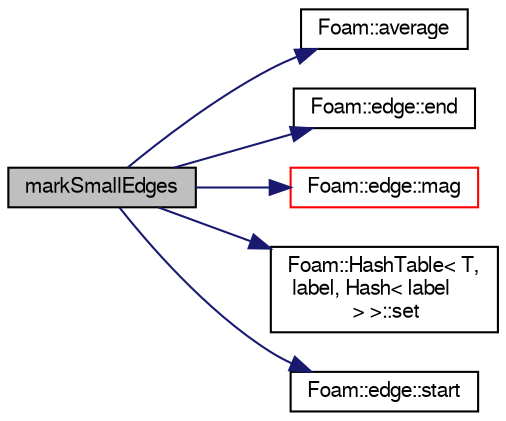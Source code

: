 digraph "markSmallEdges"
{
  bgcolor="transparent";
  edge [fontname="FreeSans",fontsize="10",labelfontname="FreeSans",labelfontsize="10"];
  node [fontname="FreeSans",fontsize="10",shape=record];
  rankdir="LR";
  Node1 [label="markSmallEdges",height=0.2,width=0.4,color="black", fillcolor="grey75", style="filled" fontcolor="black"];
  Node1 -> Node2 [color="midnightblue",fontsize="10",style="solid",fontname="FreeSans"];
  Node2 [label="Foam::average",height=0.2,width=0.4,color="black",URL="$a10237.html#a5a041ffab192e0ee23f9062c8f541068"];
  Node1 -> Node3 [color="midnightblue",fontsize="10",style="solid",fontname="FreeSans"];
  Node3 [label="Foam::edge::end",height=0.2,width=0.4,color="black",URL="$a00590.html#a8ed0e876210c2c116b5694307a830518",tooltip="Return end vertex label. "];
  Node1 -> Node4 [color="midnightblue",fontsize="10",style="solid",fontname="FreeSans"];
  Node4 [label="Foam::edge::mag",height=0.2,width=0.4,color="red",URL="$a00590.html#ac47b383852677ce70d239fc1c06b500d",tooltip="Return scalar magnitude. "];
  Node1 -> Node5 [color="midnightblue",fontsize="10",style="solid",fontname="FreeSans"];
  Node5 [label="Foam::HashTable\< T,\l label, Hash\< label\l \> \>::set",height=0.2,width=0.4,color="black",URL="$a00959.html#a36337413e0b6b61d9c289ea6c40db74b",tooltip="Assign a new hashedEntry, overwriting existing entries. "];
  Node1 -> Node6 [color="midnightblue",fontsize="10",style="solid",fontname="FreeSans"];
  Node6 [label="Foam::edge::start",height=0.2,width=0.4,color="black",URL="$a00590.html#a96b607a9a9baa575783b4af443ef613f",tooltip="Return start vertex label. "];
}
